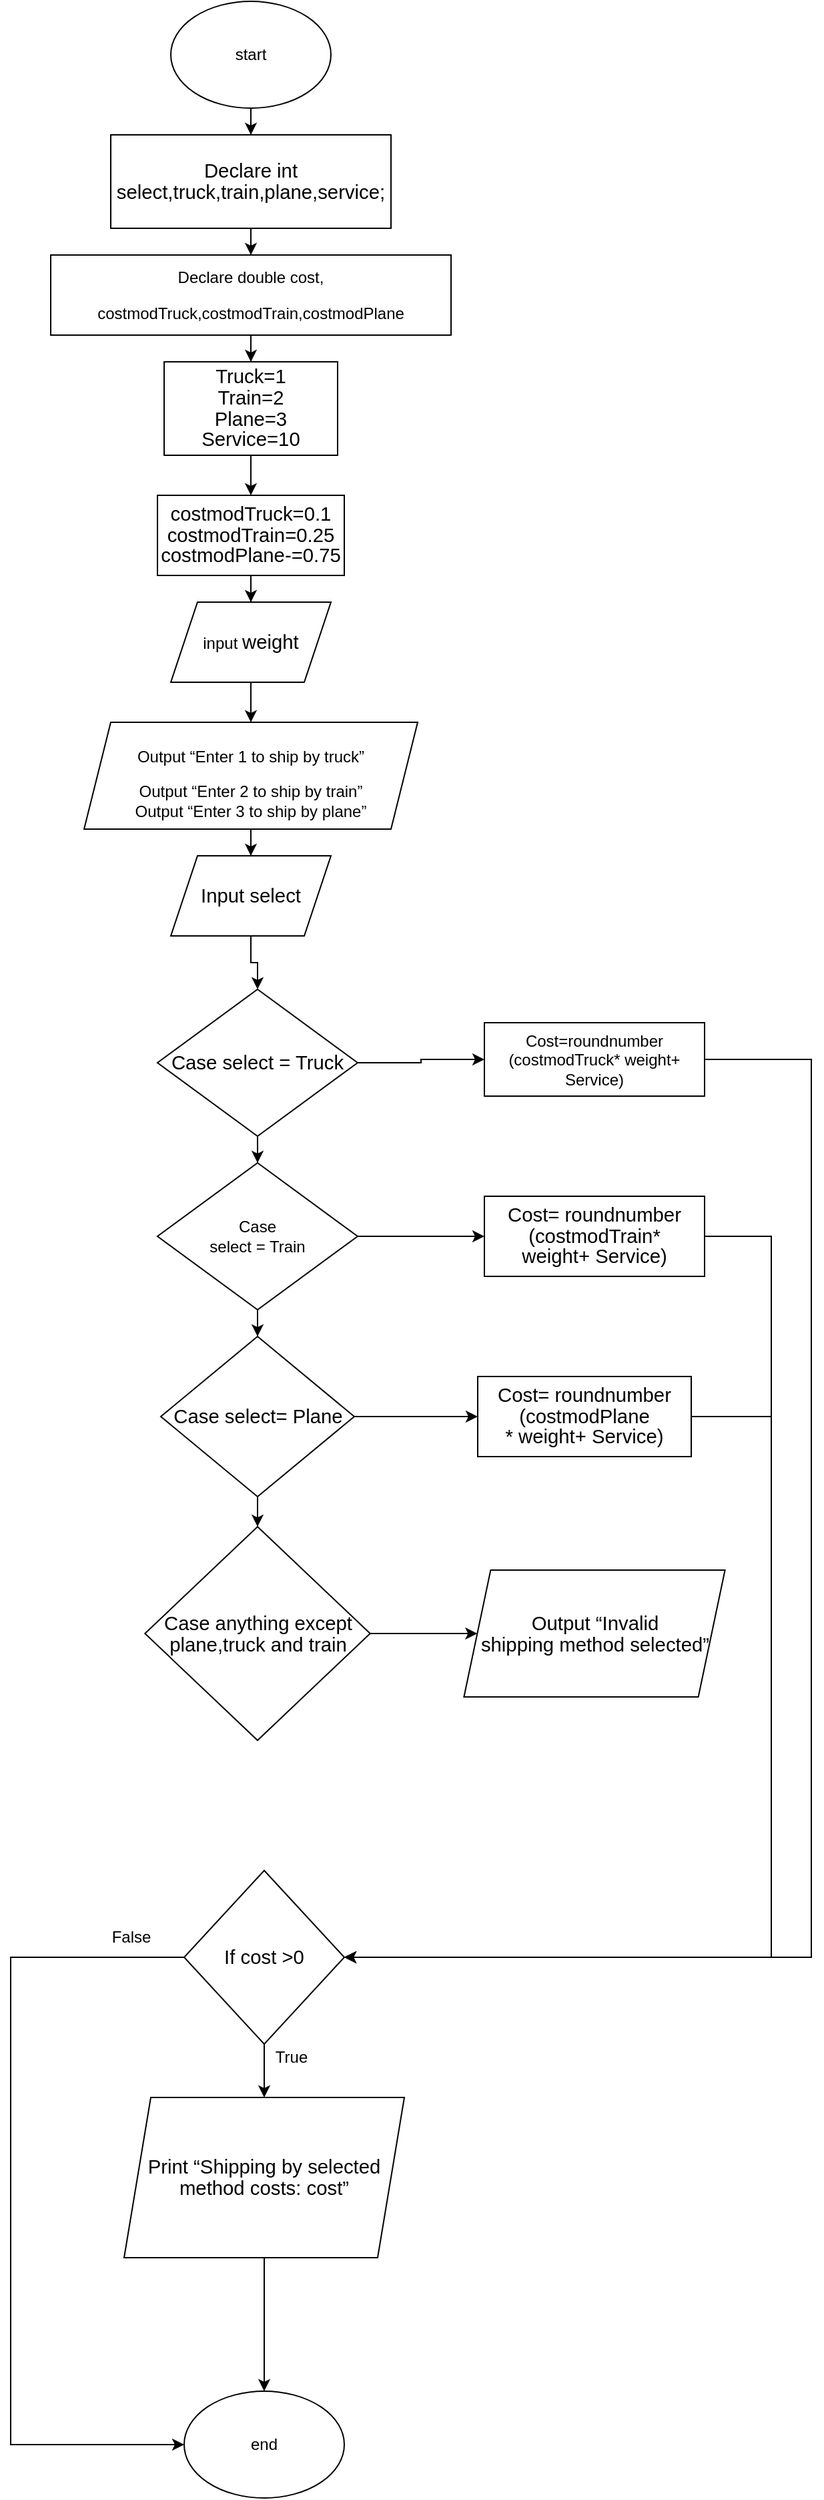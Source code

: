 <mxfile version="14.4.3" type="device"><diagram id="p-o62haT6eJQ1vL5zPlu" name="Page-1"><mxGraphModel dx="1092" dy="494" grid="1" gridSize="10" guides="1" tooltips="1" connect="1" arrows="1" fold="1" page="1" pageScale="1" pageWidth="850" pageHeight="1100" math="0" shadow="0"><root><mxCell id="0"/><mxCell id="1" parent="0"/><mxCell id="Pyjd7JX-A07YArLkKO5j-3" value="" style="edgeStyle=orthogonalEdgeStyle;rounded=0;orthogonalLoop=1;jettySize=auto;html=1;" edge="1" parent="1" source="Pyjd7JX-A07YArLkKO5j-1" target="Pyjd7JX-A07YArLkKO5j-2"><mxGeometry relative="1" as="geometry"/></mxCell><mxCell id="Pyjd7JX-A07YArLkKO5j-1" value="start" style="ellipse;whiteSpace=wrap;html=1;" vertex="1" parent="1"><mxGeometry x="320" y="40" width="120" height="80" as="geometry"/></mxCell><mxCell id="Pyjd7JX-A07YArLkKO5j-5" value="" style="edgeStyle=orthogonalEdgeStyle;rounded=0;orthogonalLoop=1;jettySize=auto;html=1;" edge="1" parent="1" source="Pyjd7JX-A07YArLkKO5j-2" target="Pyjd7JX-A07YArLkKO5j-4"><mxGeometry relative="1" as="geometry"/></mxCell><mxCell id="Pyjd7JX-A07YArLkKO5j-2" value="&lt;span style=&quot;font-size: 11.0pt ; line-height: 107% ; font-family: &amp;#34;calibri&amp;#34; , sans-serif&quot;&gt;Declare int select,truck,train,plane,service;&lt;/span&gt;" style="whiteSpace=wrap;html=1;" vertex="1" parent="1"><mxGeometry x="275" y="140" width="210" height="70" as="geometry"/></mxCell><mxCell id="Pyjd7JX-A07YArLkKO5j-7" value="" style="edgeStyle=orthogonalEdgeStyle;rounded=0;orthogonalLoop=1;jettySize=auto;html=1;" edge="1" parent="1" source="Pyjd7JX-A07YArLkKO5j-4" target="Pyjd7JX-A07YArLkKO5j-6"><mxGeometry relative="1" as="geometry"/></mxCell><mxCell id="Pyjd7JX-A07YArLkKO5j-4" value="&lt;p class=&quot;MsoNormal&quot;&gt;Declare double cost,&lt;/p&gt;&lt;p class=&quot;MsoNormal&quot;&gt;costmodTruck,costmodTrain,&lt;span&gt;costmodPlane&lt;/span&gt;&lt;/p&gt;" style="whiteSpace=wrap;html=1;" vertex="1" parent="1"><mxGeometry x="230" y="230" width="300" height="60" as="geometry"/></mxCell><mxCell id="Pyjd7JX-A07YArLkKO5j-11" value="" style="edgeStyle=orthogonalEdgeStyle;rounded=0;orthogonalLoop=1;jettySize=auto;html=1;" edge="1" parent="1" source="Pyjd7JX-A07YArLkKO5j-6" target="Pyjd7JX-A07YArLkKO5j-10"><mxGeometry relative="1" as="geometry"/></mxCell><mxCell id="Pyjd7JX-A07YArLkKO5j-6" value="&lt;span style=&quot;font-size: 11.0pt ; line-height: 107% ; font-family: &amp;#34;calibri&amp;#34; , sans-serif&quot;&gt;Truck=1&lt;br&gt;&lt;span style=&quot;font-size: 11pt ; line-height: 107%&quot;&gt;Train=2&lt;br&gt;&lt;/span&gt;&lt;span style=&quot;font-size: 11pt ; line-height: 107%&quot;&gt;Plane=3&lt;br&gt;&lt;/span&gt;&lt;span style=&quot;font-size: 11pt ; line-height: 107%&quot;&gt;Service=10&lt;/span&gt;&lt;br&gt;&lt;/span&gt;" style="whiteSpace=wrap;html=1;" vertex="1" parent="1"><mxGeometry x="315" y="310" width="130" height="70" as="geometry"/></mxCell><mxCell id="Pyjd7JX-A07YArLkKO5j-13" value="" style="edgeStyle=orthogonalEdgeStyle;rounded=0;orthogonalLoop=1;jettySize=auto;html=1;" edge="1" parent="1" source="Pyjd7JX-A07YArLkKO5j-10" target="Pyjd7JX-A07YArLkKO5j-12"><mxGeometry relative="1" as="geometry"/></mxCell><mxCell id="Pyjd7JX-A07YArLkKO5j-10" value="&lt;span style=&quot;font-size: 11.0pt ; line-height: 107% ; font-family: &amp;#34;calibri&amp;#34; , sans-serif&quot;&gt;costmodTruck=0.1&lt;br&gt;&lt;span style=&quot;font-size: 11pt ; line-height: 107%&quot;&gt;costmodTrain=0.25&lt;br&gt;&lt;/span&gt;&lt;span style=&quot;font-size: 11pt ; line-height: 107%&quot;&gt;costmodPlane-=0.75&lt;/span&gt;&lt;br&gt;&lt;/span&gt;" style="whiteSpace=wrap;html=1;" vertex="1" parent="1"><mxGeometry x="310" y="410" width="140" height="60" as="geometry"/></mxCell><mxCell id="Pyjd7JX-A07YArLkKO5j-15" value="" style="edgeStyle=orthogonalEdgeStyle;rounded=0;orthogonalLoop=1;jettySize=auto;html=1;" edge="1" parent="1" source="Pyjd7JX-A07YArLkKO5j-12" target="Pyjd7JX-A07YArLkKO5j-14"><mxGeometry relative="1" as="geometry"/></mxCell><mxCell id="Pyjd7JX-A07YArLkKO5j-12" value="input&amp;nbsp;&lt;span style=&quot;font-size: 11.0pt ; line-height: 107% ; font-family: &amp;#34;calibri&amp;#34; , sans-serif&quot;&gt;weight&lt;/span&gt;" style="shape=parallelogram;perimeter=parallelogramPerimeter;whiteSpace=wrap;html=1;fixedSize=1;" vertex="1" parent="1"><mxGeometry x="320" y="490" width="120" height="60" as="geometry"/></mxCell><mxCell id="Pyjd7JX-A07YArLkKO5j-17" value="" style="edgeStyle=orthogonalEdgeStyle;rounded=0;orthogonalLoop=1;jettySize=auto;html=1;" edge="1" parent="1" source="Pyjd7JX-A07YArLkKO5j-14" target="Pyjd7JX-A07YArLkKO5j-16"><mxGeometry relative="1" as="geometry"/></mxCell><mxCell id="Pyjd7JX-A07YArLkKO5j-14" value="&lt;p class=&quot;MsoNormal&quot;&gt;Output “Enter 1 to ship by truck”&lt;/p&gt;&lt;span&gt;Output “Enter&amp;nbsp;&lt;/span&gt;&lt;span&gt;2 to ship by train”&lt;/span&gt;&lt;br&gt;&lt;span&gt;Output “Enter&amp;nbsp;&lt;/span&gt;&lt;span&gt;3 to ship by plane”&lt;/span&gt;&lt;span&gt;&lt;br&gt;&lt;/span&gt;" style="shape=parallelogram;perimeter=parallelogramPerimeter;whiteSpace=wrap;html=1;fixedSize=1;" vertex="1" parent="1"><mxGeometry x="255" y="580" width="250" height="80" as="geometry"/></mxCell><mxCell id="Pyjd7JX-A07YArLkKO5j-21" value="" style="edgeStyle=orthogonalEdgeStyle;rounded=0;orthogonalLoop=1;jettySize=auto;html=1;" edge="1" parent="1" source="Pyjd7JX-A07YArLkKO5j-16" target="Pyjd7JX-A07YArLkKO5j-20"><mxGeometry relative="1" as="geometry"/></mxCell><mxCell id="Pyjd7JX-A07YArLkKO5j-16" value="&lt;span style=&quot;font-size: 11.0pt ; line-height: 107% ; font-family: &amp;#34;calibri&amp;#34; , sans-serif&quot;&gt;Input select&lt;/span&gt;" style="shape=parallelogram;perimeter=parallelogramPerimeter;whiteSpace=wrap;html=1;fixedSize=1;" vertex="1" parent="1"><mxGeometry x="320" y="680" width="120" height="60" as="geometry"/></mxCell><mxCell id="Pyjd7JX-A07YArLkKO5j-23" value="" style="edgeStyle=orthogonalEdgeStyle;rounded=0;orthogonalLoop=1;jettySize=auto;html=1;" edge="1" parent="1" source="Pyjd7JX-A07YArLkKO5j-20" target="Pyjd7JX-A07YArLkKO5j-22"><mxGeometry relative="1" as="geometry"/></mxCell><mxCell id="Pyjd7JX-A07YArLkKO5j-25" value="" style="edgeStyle=orthogonalEdgeStyle;rounded=0;orthogonalLoop=1;jettySize=auto;html=1;" edge="1" parent="1" source="Pyjd7JX-A07YArLkKO5j-20" target="Pyjd7JX-A07YArLkKO5j-24"><mxGeometry relative="1" as="geometry"/></mxCell><mxCell id="Pyjd7JX-A07YArLkKO5j-20" value="&lt;span style=&quot;font-size: 11.0pt ; line-height: 107% ; font-family: &amp;#34;calibri&amp;#34; , sans-serif&quot;&gt;Case select = Truck&lt;/span&gt;" style="rhombus;whiteSpace=wrap;html=1;" vertex="1" parent="1"><mxGeometry x="310" y="780" width="150" height="110" as="geometry"/></mxCell><mxCell id="Pyjd7JX-A07YArLkKO5j-37" style="edgeStyle=orthogonalEdgeStyle;rounded=0;orthogonalLoop=1;jettySize=auto;html=1;entryX=1;entryY=0.5;entryDx=0;entryDy=0;" edge="1" parent="1" source="Pyjd7JX-A07YArLkKO5j-22" target="Pyjd7JX-A07YArLkKO5j-40"><mxGeometry relative="1" as="geometry"><Array as="points"><mxPoint x="800" y="833"/><mxPoint x="800" y="1505"/></Array></mxGeometry></mxCell><mxCell id="Pyjd7JX-A07YArLkKO5j-22" value="&lt;p class=&quot;MsoNormal&quot;&gt;Cost=roundnumber (costmodTruck* weight+ Service)&lt;/p&gt;" style="whiteSpace=wrap;html=1;" vertex="1" parent="1"><mxGeometry x="555" y="805" width="165" height="55" as="geometry"/></mxCell><mxCell id="Pyjd7JX-A07YArLkKO5j-27" value="" style="edgeStyle=orthogonalEdgeStyle;rounded=0;orthogonalLoop=1;jettySize=auto;html=1;" edge="1" parent="1" source="Pyjd7JX-A07YArLkKO5j-24" target="Pyjd7JX-A07YArLkKO5j-26"><mxGeometry relative="1" as="geometry"/></mxCell><mxCell id="Pyjd7JX-A07YArLkKO5j-29" value="" style="edgeStyle=orthogonalEdgeStyle;rounded=0;orthogonalLoop=1;jettySize=auto;html=1;" edge="1" parent="1" source="Pyjd7JX-A07YArLkKO5j-24" target="Pyjd7JX-A07YArLkKO5j-28"><mxGeometry relative="1" as="geometry"/></mxCell><mxCell id="Pyjd7JX-A07YArLkKO5j-24" value="&lt;p class=&quot;MsoNormal&quot;&gt;Case&lt;br/&gt;select = Train&lt;/p&gt;" style="rhombus;whiteSpace=wrap;html=1;" vertex="1" parent="1"><mxGeometry x="310" y="910" width="150" height="110" as="geometry"/></mxCell><mxCell id="Pyjd7JX-A07YArLkKO5j-38" style="edgeStyle=orthogonalEdgeStyle;rounded=0;orthogonalLoop=1;jettySize=auto;html=1;entryX=1;entryY=0.5;entryDx=0;entryDy=0;" edge="1" parent="1" source="Pyjd7JX-A07YArLkKO5j-26" target="Pyjd7JX-A07YArLkKO5j-40"><mxGeometry relative="1" as="geometry"><Array as="points"><mxPoint x="770" y="965"/><mxPoint x="770" y="1505"/></Array></mxGeometry></mxCell><mxCell id="Pyjd7JX-A07YArLkKO5j-26" value="&lt;p class=&quot;MsoNormal&quot;&gt;&lt;span style=&quot;font-size: 11.0pt ; line-height: 107% ; font-family: &amp;#34;calibri&amp;#34; , sans-serif&quot;&gt;Cost= roundnumber (costmodTrain*&lt;br/&gt;weight+ Service)&lt;/span&gt;&lt;br&gt;&lt;/p&gt;" style="whiteSpace=wrap;html=1;" vertex="1" parent="1"><mxGeometry x="555" y="935" width="165" height="60" as="geometry"/></mxCell><mxCell id="Pyjd7JX-A07YArLkKO5j-31" value="" style="edgeStyle=orthogonalEdgeStyle;rounded=0;orthogonalLoop=1;jettySize=auto;html=1;" edge="1" parent="1" source="Pyjd7JX-A07YArLkKO5j-28" target="Pyjd7JX-A07YArLkKO5j-30"><mxGeometry relative="1" as="geometry"/></mxCell><mxCell id="Pyjd7JX-A07YArLkKO5j-33" value="" style="edgeStyle=orthogonalEdgeStyle;rounded=0;orthogonalLoop=1;jettySize=auto;html=1;" edge="1" parent="1" source="Pyjd7JX-A07YArLkKO5j-28" target="Pyjd7JX-A07YArLkKO5j-32"><mxGeometry relative="1" as="geometry"/></mxCell><mxCell id="Pyjd7JX-A07YArLkKO5j-28" value="&lt;span style=&quot;font-size: 11.0pt ; line-height: 107% ; font-family: &amp;#34;calibri&amp;#34; , sans-serif&quot;&gt;Case select= Plane&lt;/span&gt;" style="rhombus;whiteSpace=wrap;html=1;" vertex="1" parent="1"><mxGeometry x="312.5" y="1040" width="145" height="120" as="geometry"/></mxCell><mxCell id="Pyjd7JX-A07YArLkKO5j-39" style="edgeStyle=orthogonalEdgeStyle;rounded=0;orthogonalLoop=1;jettySize=auto;html=1;entryX=1;entryY=0.5;entryDx=0;entryDy=0;" edge="1" parent="1" source="Pyjd7JX-A07YArLkKO5j-30" target="Pyjd7JX-A07YArLkKO5j-40"><mxGeometry relative="1" as="geometry"><Array as="points"><mxPoint x="770" y="1100"/><mxPoint x="770" y="1505"/></Array></mxGeometry></mxCell><mxCell id="Pyjd7JX-A07YArLkKO5j-30" value="&lt;span style=&quot;font-size: 11.0pt ; line-height: 107% ; font-family: &amp;#34;calibri&amp;#34; , sans-serif&quot;&gt;Cost= roundnumber (costmodPlane&lt;br/&gt;* weight+ Service)&lt;/span&gt;" style="whiteSpace=wrap;html=1;" vertex="1" parent="1"><mxGeometry x="550" y="1070" width="160" height="60" as="geometry"/></mxCell><mxCell id="Pyjd7JX-A07YArLkKO5j-35" value="" style="edgeStyle=orthogonalEdgeStyle;rounded=0;orthogonalLoop=1;jettySize=auto;html=1;" edge="1" parent="1" source="Pyjd7JX-A07YArLkKO5j-32" target="Pyjd7JX-A07YArLkKO5j-34"><mxGeometry relative="1" as="geometry"/></mxCell><mxCell id="Pyjd7JX-A07YArLkKO5j-32" value="&lt;span style=&quot;font-size: 11.0pt ; line-height: 107% ; font-family: &amp;#34;calibri&amp;#34; , sans-serif&quot;&gt;Case anything except plane,truck and train&lt;/span&gt;" style="rhombus;whiteSpace=wrap;html=1;" vertex="1" parent="1"><mxGeometry x="300.63" y="1182.5" width="168.75" height="160" as="geometry"/></mxCell><mxCell id="Pyjd7JX-A07YArLkKO5j-34" value="&lt;span style=&quot;font-size: 11.0pt ; line-height: 107% ; font-family: &amp;#34;calibri&amp;#34; , sans-serif&quot;&gt;Output “Invalid&lt;br/&gt;shipping method selected”&lt;/span&gt;" style="shape=parallelogram;perimeter=parallelogramPerimeter;whiteSpace=wrap;html=1;fixedSize=1;" vertex="1" parent="1"><mxGeometry x="539.69" y="1215" width="195.62" height="95" as="geometry"/></mxCell><mxCell id="Pyjd7JX-A07YArLkKO5j-44" value="" style="edgeStyle=orthogonalEdgeStyle;rounded=0;orthogonalLoop=1;jettySize=auto;html=1;" edge="1" parent="1" source="Pyjd7JX-A07YArLkKO5j-36" target="Pyjd7JX-A07YArLkKO5j-43"><mxGeometry relative="1" as="geometry"/></mxCell><mxCell id="Pyjd7JX-A07YArLkKO5j-36" value="&lt;span style=&quot;font-size: 11.0pt ; line-height: 107% ; font-family: &amp;#34;calibri&amp;#34; , sans-serif&quot;&gt;Print “Shipping by selected&lt;br/&gt;method costs: cost”&lt;/span&gt;" style="shape=parallelogram;perimeter=parallelogramPerimeter;whiteSpace=wrap;html=1;fixedSize=1;" vertex="1" parent="1"><mxGeometry x="285" y="1610" width="210" height="120" as="geometry"/></mxCell><mxCell id="Pyjd7JX-A07YArLkKO5j-41" value="" style="edgeStyle=orthogonalEdgeStyle;rounded=0;orthogonalLoop=1;jettySize=auto;html=1;" edge="1" parent="1" source="Pyjd7JX-A07YArLkKO5j-40" target="Pyjd7JX-A07YArLkKO5j-36"><mxGeometry relative="1" as="geometry"/></mxCell><mxCell id="Pyjd7JX-A07YArLkKO5j-45" style="edgeStyle=orthogonalEdgeStyle;rounded=0;orthogonalLoop=1;jettySize=auto;html=1;entryX=0;entryY=0.5;entryDx=0;entryDy=0;" edge="1" parent="1" source="Pyjd7JX-A07YArLkKO5j-40" target="Pyjd7JX-A07YArLkKO5j-43"><mxGeometry relative="1" as="geometry"><mxPoint x="190" y="1750" as="targetPoint"/><Array as="points"><mxPoint x="200" y="1505"/><mxPoint x="200" y="1870"/></Array></mxGeometry></mxCell><mxCell id="Pyjd7JX-A07YArLkKO5j-40" value="&lt;span style=&quot;font-size: 11.0pt ; line-height: 107% ; font-family: &amp;#34;calibri&amp;#34; , sans-serif&quot;&gt;If cost &amp;gt;0&lt;/span&gt;" style="rhombus;whiteSpace=wrap;html=1;" vertex="1" parent="1"><mxGeometry x="330" y="1440" width="120" height="130" as="geometry"/></mxCell><mxCell id="Pyjd7JX-A07YArLkKO5j-42" value="True" style="text;html=1;align=center;verticalAlign=middle;resizable=0;points=[];autosize=1;" vertex="1" parent="1"><mxGeometry x="390" y="1570" width="40" height="20" as="geometry"/></mxCell><mxCell id="Pyjd7JX-A07YArLkKO5j-43" value="end" style="ellipse;whiteSpace=wrap;html=1;" vertex="1" parent="1"><mxGeometry x="330" y="1830" width="120" height="80" as="geometry"/></mxCell><mxCell id="Pyjd7JX-A07YArLkKO5j-46" value="False" style="text;html=1;align=center;verticalAlign=middle;resizable=0;points=[];autosize=1;" vertex="1" parent="1"><mxGeometry x="270" y="1480" width="40" height="20" as="geometry"/></mxCell></root></mxGraphModel></diagram></mxfile>